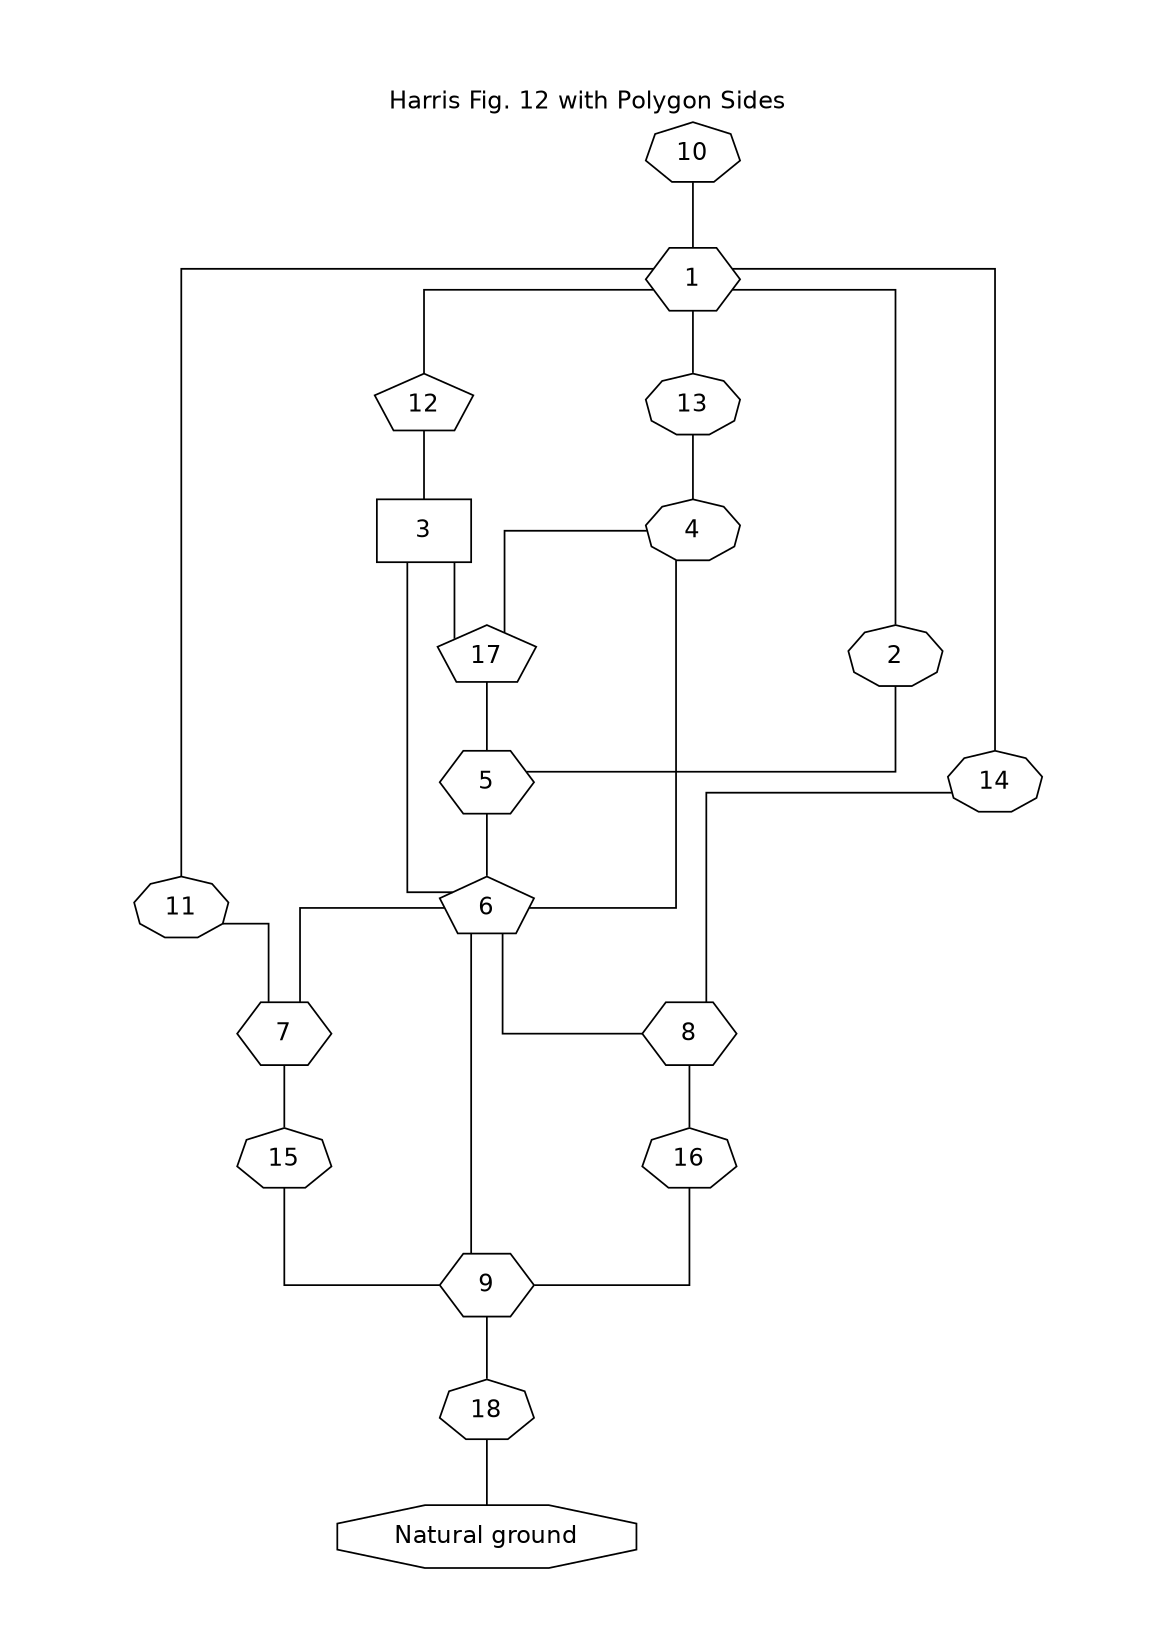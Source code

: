digraph to_dot {
  style="filled";
  dpi="96";
  margin="0.5,0.5";
  bgcolor="/x11/white";
  fontname="Helvetica";
  fontsize="14.0";
  fontcolor="/x11/black";
  splines="ortho";
  page="7,5";
  size="6,4!";
  ratio="auto";
  URL="http://tsdye.github.io/harris-matrix/";
  label="Harris Fig. 12 with Polygon Sides";
  labelloc="t";
  "1" [shape="polygon"] [style="filled"] [fontname="Helvetica"] [fontsize="14.0"] [color="/x11/black"] [fillcolor="/x11/white"] [fontcolor="/x11/black"] [penwidth="1.0"] [skew="0.0"] [sides="6"] [orientation="0.0"] [distortion="0.0"] [URL="[[http://harris-matrix.tsdye.com/img/fig12-1.png]]"];
  "2" [shape="polygon"] [style="filled"] [fontname="Helvetica"] [fontsize="14.0"] [color="/x11/black"] [fillcolor="/x11/white"] [fontcolor="/x11/black"] [penwidth="1.0"] [skew="0.0"] [sides="9"] [orientation="0.0"] [distortion="0.0"] [URL="[[http://harris-matrix.tsdye.com/img/fig12-2.png]]"];
  "3" [shape="polygon"] [style="filled"] [fontname="Helvetica"] [fontsize="14.0"] [color="/x11/black"] [fillcolor="/x11/white"] [fontcolor="/x11/black"] [penwidth="1.0"] [skew="0.0"] [sides="4"] [orientation="0.0"] [distortion="0.0"] [URL="[[http://harris-matrix.tsdye.com/img/fig12-3.png]]"];
  "4" [shape="polygon"] [style="filled"] [fontname="Helvetica"] [fontsize="14.0"] [color="/x11/black"] [fillcolor="/x11/white"] [fontcolor="/x11/black"] [penwidth="1.0"] [skew="0.0"] [sides="9"] [orientation="0.0"] [distortion="0.0"] [URL="[[http://harris-matrix.tsdye.com/img/fig12-4.png]]"];
  "5" [shape="polygon"] [style="filled"] [fontname="Helvetica"] [fontsize="14.0"] [color="/x11/black"] [fillcolor="/x11/white"] [fontcolor="/x11/black"] [penwidth="1.0"] [skew="0.0"] [sides="6"] [orientation="0.0"] [distortion="0.0"] [URL="[[http://harris-matrix.tsdye.com/img/fig12-5.png]]"];
  "6" [shape="polygon"] [style="filled"] [fontname="Helvetica"] [fontsize="14.0"] [color="/x11/black"] [fillcolor="/x11/white"] [fontcolor="/x11/black"] [penwidth="1.0"] [skew="0.0"] [sides="5"] [orientation="0.0"] [distortion="0.0"] [URL="[[http://harris-matrix.tsdye.com/img/fig12-6.png]]"];
  "7" [shape="polygon"] [style="filled"] [fontname="Helvetica"] [fontsize="14.0"] [color="/x11/black"] [fillcolor="/x11/white"] [fontcolor="/x11/black"] [penwidth="1.0"] [skew="0.0"] [sides="6"] [orientation="0.0"] [distortion="0.0"] [URL="[[http://harris-matrix.tsdye.com/img/fig12-7.png]]"];
  "8" [shape="polygon"] [style="filled"] [fontname="Helvetica"] [fontsize="14.0"] [color="/x11/black"] [fillcolor="/x11/white"] [fontcolor="/x11/black"] [penwidth="1.0"] [skew="0.0"] [sides="6"] [orientation="0.0"] [distortion="0.0"] [URL="[[http://harris-matrix.tsdye.com/img/fig12-8.png]]"];
  "9" [shape="polygon"] [style="filled"] [fontname="Helvetica"] [fontsize="14.0"] [color="/x11/black"] [fillcolor="/x11/white"] [fontcolor="/x11/black"] [penwidth="1.0"] [skew="0.0"] [sides="6"] [orientation="0.0"] [distortion="0.0"] [URL="[[http://harris-matrix.tsdye.com/img/fig12-9.png]]"];
  "Natural ground" [shape="polygon"] [style="filled"] [fontname="Helvetica"] [fontsize="14.0"] [color="/x11/black"] [fillcolor="/x11/white"] [fontcolor="/x11/black"] [penwidth="1.0"] [skew="0.0"] [sides="8"] [orientation="0.0"] [distortion="0.0"] [URL="[[http://harris-matrix.tsdye.com/img/fig12-natural-ground.png]]"];
  "10" [shape="polygon"] [style="filled"] [fontname="Helvetica"] [fontsize="14.0"] [color="/x11/black"] [fillcolor="/x11/white"] [fontcolor="/x11/black"] [penwidth="1.0"] [skew="0.0"] [sides="7"] [orientation="0.0"] [distortion="0.0"] [URL="http://tsdye.github.io/harris-matrix/"];
  "11" [shape="polygon"] [style="filled"] [fontname="Helvetica"] [fontsize="14.0"] [color="/x11/black"] [fillcolor="/x11/white"] [fontcolor="/x11/black"] [penwidth="1.0"] [skew="0.0"] [sides="9"] [orientation="0.0"] [distortion="0.0"] [URL="http://tsdye.github.io/harris-matrix/"];
  "12" [shape="polygon"] [style="filled"] [fontname="Helvetica"] [fontsize="14.0"] [color="/x11/black"] [fillcolor="/x11/white"] [fontcolor="/x11/black"] [penwidth="1.0"] [skew="0.0"] [sides="5"] [orientation="0.0"] [distortion="0.0"] [URL="http://tsdye.github.io/harris-matrix/"];
  "13" [shape="polygon"] [style="filled"] [fontname="Helvetica"] [fontsize="14.0"] [color="/x11/black"] [fillcolor="/x11/white"] [fontcolor="/x11/black"] [penwidth="1.0"] [skew="0.0"] [sides="9"] [orientation="0.0"] [distortion="0.0"] [URL="http://tsdye.github.io/harris-matrix/"];
  "14" [shape="polygon"] [style="filled"] [fontname="Helvetica"] [fontsize="14.0"] [color="/x11/black"] [fillcolor="/x11/white"] [fontcolor="/x11/black"] [penwidth="1.0"] [skew="0.0"] [sides="9"] [orientation="0.0"] [distortion="0.0"] [URL="http://tsdye.github.io/harris-matrix/"];
  "15" [shape="polygon"] [style="filled"] [fontname="Helvetica"] [fontsize="14.0"] [color="/x11/black"] [fillcolor="/x11/white"] [fontcolor="/x11/black"] [penwidth="1.0"] [skew="0.0"] [sides="7"] [orientation="0.0"] [distortion="0.0"] [URL="http://tsdye.github.io/harris-matrix/"];
  "16" [shape="polygon"] [style="filled"] [fontname="Helvetica"] [fontsize="14.0"] [color="/x11/black"] [fillcolor="/x11/white"] [fontcolor="/x11/black"] [penwidth="1.0"] [skew="0.0"] [sides="7"] [orientation="0.0"] [distortion="0.0"] [URL="http://tsdye.github.io/harris-matrix/"];
  "17" [shape="polygon"] [style="filled"] [fontname="Helvetica"] [fontsize="14.0"] [color="/x11/black"] [fillcolor="/x11/white"] [fontcolor="/x11/black"] [penwidth="1.0"] [skew="0.0"] [sides="5"] [orientation="0.0"] [distortion="0.0"] [URL="http://tsdye.github.io/harris-matrix/"];
  "18" [shape="polygon"] [style="filled"] [fontname="Helvetica"] [fontsize="14.0"] [color="/x11/black"] [fillcolor="/x11/white"] [fontcolor="/x11/black"] [penwidth="1.0"] [skew="0.0"] [sides="7"] [orientation="0.0"] [distortion="0.0"] [URL="http://tsdye.github.io/harris-matrix/"];
 "1" -> "2"  [style="solid"] [arrowhead="none"] [color="/x11/black"] [fontname="Helvetica"] [fontsize="14.0"] [fontcolor="/x11/black"] [penwidth="1.0"] [URL="http://tsdye.github.io/harris-matrix/"];
 "1" -> "11"  [style="solid"] [arrowhead="none"] [color="/x11/black"] [fontname="Helvetica"] [fontsize="14.0"] [fontcolor="/x11/black"] [penwidth="1.0"] [URL="http://tsdye.github.io/harris-matrix/"];
 "1" -> "12"  [style="solid"] [arrowhead="none"] [color="/x11/black"] [fontname="Helvetica"] [fontsize="14.0"] [fontcolor="/x11/black"] [penwidth="1.0"] [URL="http://tsdye.github.io/harris-matrix/"];
 "1" -> "13"  [style="solid"] [arrowhead="none"] [color="/x11/black"] [fontname="Helvetica"] [fontsize="14.0"] [fontcolor="/x11/black"] [penwidth="1.0"] [URL="http://tsdye.github.io/harris-matrix/"];
 "1" -> "14"  [style="solid"] [arrowhead="none"] [color="/x11/black"] [fontname="Helvetica"] [fontsize="14.0"] [fontcolor="/x11/black"] [penwidth="1.0"] [URL="http://tsdye.github.io/harris-matrix/"];
 "2" -> "5"  [style="solid"] [arrowhead="none"] [color="/x11/black"] [fontname="Helvetica"] [fontsize="14.0"] [fontcolor="/x11/black"] [penwidth="1.0"] [URL="http://tsdye.github.io/harris-matrix/"];
 "3" -> "6"  [style="solid"] [arrowhead="none"] [color="/x11/black"] [fontname="Helvetica"] [fontsize="14.0"] [fontcolor="/x11/black"] [penwidth="1.0"] [URL="http://tsdye.github.io/harris-matrix/"];
 "3" -> "17"  [style="solid"] [arrowhead="none"] [color="/x11/black"] [fontname="Helvetica"] [fontsize="14.0"] [fontcolor="/x11/black"] [penwidth="1.0"] [URL="http://tsdye.github.io/harris-matrix/"];
 "4" -> "6"  [style="solid"] [arrowhead="none"] [color="/x11/black"] [fontname="Helvetica"] [fontsize="14.0"] [fontcolor="/x11/black"] [penwidth="1.0"] [URL="http://tsdye.github.io/harris-matrix/"];
 "4" -> "17"  [style="solid"] [arrowhead="none"] [color="/x11/black"] [fontname="Helvetica"] [fontsize="14.0"] [fontcolor="/x11/black"] [penwidth="1.0"] [URL="http://tsdye.github.io/harris-matrix/"];
 "5" -> "6"  [style="solid"] [arrowhead="none"] [color="/x11/black"] [fontname="Helvetica"] [fontsize="14.0"] [fontcolor="/x11/black"] [penwidth="1.0"] [URL="http://tsdye.github.io/harris-matrix/"];
 "6" -> "7"  [style="solid"] [arrowhead="none"] [color="/x11/black"] [fontname="Helvetica"] [fontsize="14.0"] [fontcolor="/x11/black"] [penwidth="1.0"] [URL="http://tsdye.github.io/harris-matrix/"];
 "6" -> "8"  [style="solid"] [arrowhead="none"] [color="/x11/black"] [fontname="Helvetica"] [fontsize="14.0"] [fontcolor="/x11/black"] [penwidth="1.0"] [URL="http://tsdye.github.io/harris-matrix/"];
 "6" -> "9"  [style="solid"] [arrowhead="none"] [color="/x11/black"] [fontname="Helvetica"] [fontsize="14.0"] [fontcolor="/x11/black"] [penwidth="1.0"] [URL="http://tsdye.github.io/harris-matrix/"];
 "7" -> "15"  [style="solid"] [arrowhead="none"] [color="/x11/black"] [fontname="Helvetica"] [fontsize="14.0"] [fontcolor="/x11/black"] [penwidth="1.0"] [URL="http://tsdye.github.io/harris-matrix/"];
 "8" -> "16"  [style="solid"] [arrowhead="none"] [color="/x11/black"] [fontname="Helvetica"] [fontsize="14.0"] [fontcolor="/x11/black"] [penwidth="1.0"] [URL="http://tsdye.github.io/harris-matrix/"];
 "9" -> "18"  [style="solid"] [arrowhead="none"] [color="/x11/black"] [fontname="Helvetica"] [fontsize="14.0"] [fontcolor="/x11/black"] [penwidth="1.0"] [URL="http://tsdye.github.io/harris-matrix/"];
 "10" -> "1"  [style="solid"] [arrowhead="none"] [color="/x11/black"] [fontname="Helvetica"] [fontsize="14.0"] [fontcolor="/x11/black"] [penwidth="1.0"] [URL="http://tsdye.github.io/harris-matrix/"];
 "11" -> "7"  [style="solid"] [arrowhead="none"] [color="/x11/black"] [fontname="Helvetica"] [fontsize="14.0"] [fontcolor="/x11/black"] [penwidth="1.0"] [URL="http://tsdye.github.io/harris-matrix/"];
 "12" -> "3"  [style="solid"] [arrowhead="none"] [color="/x11/black"] [fontname="Helvetica"] [fontsize="14.0"] [fontcolor="/x11/black"] [penwidth="1.0"] [URL="http://tsdye.github.io/harris-matrix/"];
 "13" -> "4"  [style="solid"] [arrowhead="none"] [color="/x11/black"] [fontname="Helvetica"] [fontsize="14.0"] [fontcolor="/x11/black"] [penwidth="1.0"] [URL="http://tsdye.github.io/harris-matrix/"];
 "14" -> "8"  [style="solid"] [arrowhead="none"] [color="/x11/black"] [fontname="Helvetica"] [fontsize="14.0"] [fontcolor="/x11/black"] [penwidth="1.0"] [URL="http://tsdye.github.io/harris-matrix/"];
 "15" -> "9"  [style="solid"] [arrowhead="none"] [color="/x11/black"] [fontname="Helvetica"] [fontsize="14.0"] [fontcolor="/x11/black"] [penwidth="1.0"] [URL="http://tsdye.github.io/harris-matrix/"];
 "16" -> "9"  [style="solid"] [arrowhead="none"] [color="/x11/black"] [fontname="Helvetica"] [fontsize="14.0"] [fontcolor="/x11/black"] [penwidth="1.0"] [URL="http://tsdye.github.io/harris-matrix/"];
 "17" -> "5"  [style="solid"] [arrowhead="none"] [color="/x11/black"] [fontname="Helvetica"] [fontsize="14.0"] [fontcolor="/x11/black"] [penwidth="1.0"] [URL="http://tsdye.github.io/harris-matrix/"];
 "18" -> "Natural ground"  [style="solid"] [arrowhead="none"] [color="/x11/black"] [fontname="Helvetica"] [fontsize="14.0"] [fontcolor="/x11/black"] [penwidth="1.0"] [URL="http://tsdye.github.io/harris-matrix/"];
}
